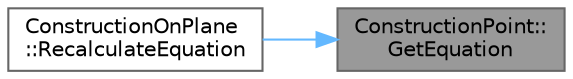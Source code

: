 digraph "ConstructionPoint::GetEquation"
{
 // LATEX_PDF_SIZE
  bgcolor="transparent";
  edge [fontname=Helvetica,fontsize=10,labelfontname=Helvetica,labelfontsize=10];
  node [fontname=Helvetica,fontsize=10,shape=box,height=0.2,width=0.9];
  rankdir="RL";
  Node1 [label="ConstructionPoint::\lGetEquation",height=0.2,width=0.4,color="gray40", fillcolor="grey60", style="filled", fontcolor="black",tooltip="Get equation of point."];
  Node1 -> Node2 [dir="back",color="steelblue1",style="solid"];
  Node2 [label="ConstructionOnPlane\l::RecalculateEquation",height=0.2,width=0.4,color="grey40", fillcolor="white", style="filled",URL="$class_construction_on_plane.html#a04ef2106058f09fb32d08c16779b48ef",tooltip="Recalculate equation of point."];
}
